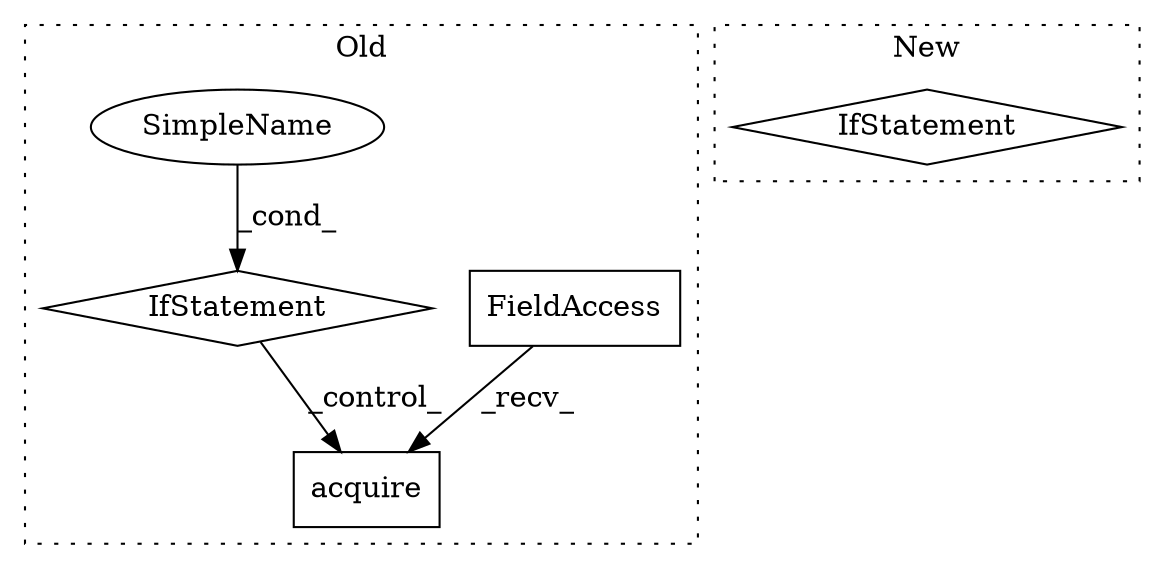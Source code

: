 digraph G {
subgraph cluster0 {
1 [label="acquire" a="32" s="14463,14479" l="8,1" shape="box"];
3 [label="FieldAccess" a="22" s="14447" l="15" shape="box"];
4 [label="IfStatement" a="25" s="14274,14301" l="4,2" shape="diamond"];
5 [label="SimpleName" a="42" s="" l="" shape="ellipse"];
label = "Old";
style="dotted";
}
subgraph cluster1 {
2 [label="IfStatement" a="25" s="14246,14273" l="4,2" shape="diamond"];
label = "New";
style="dotted";
}
3 -> 1 [label="_recv_"];
4 -> 1 [label="_control_"];
5 -> 4 [label="_cond_"];
}